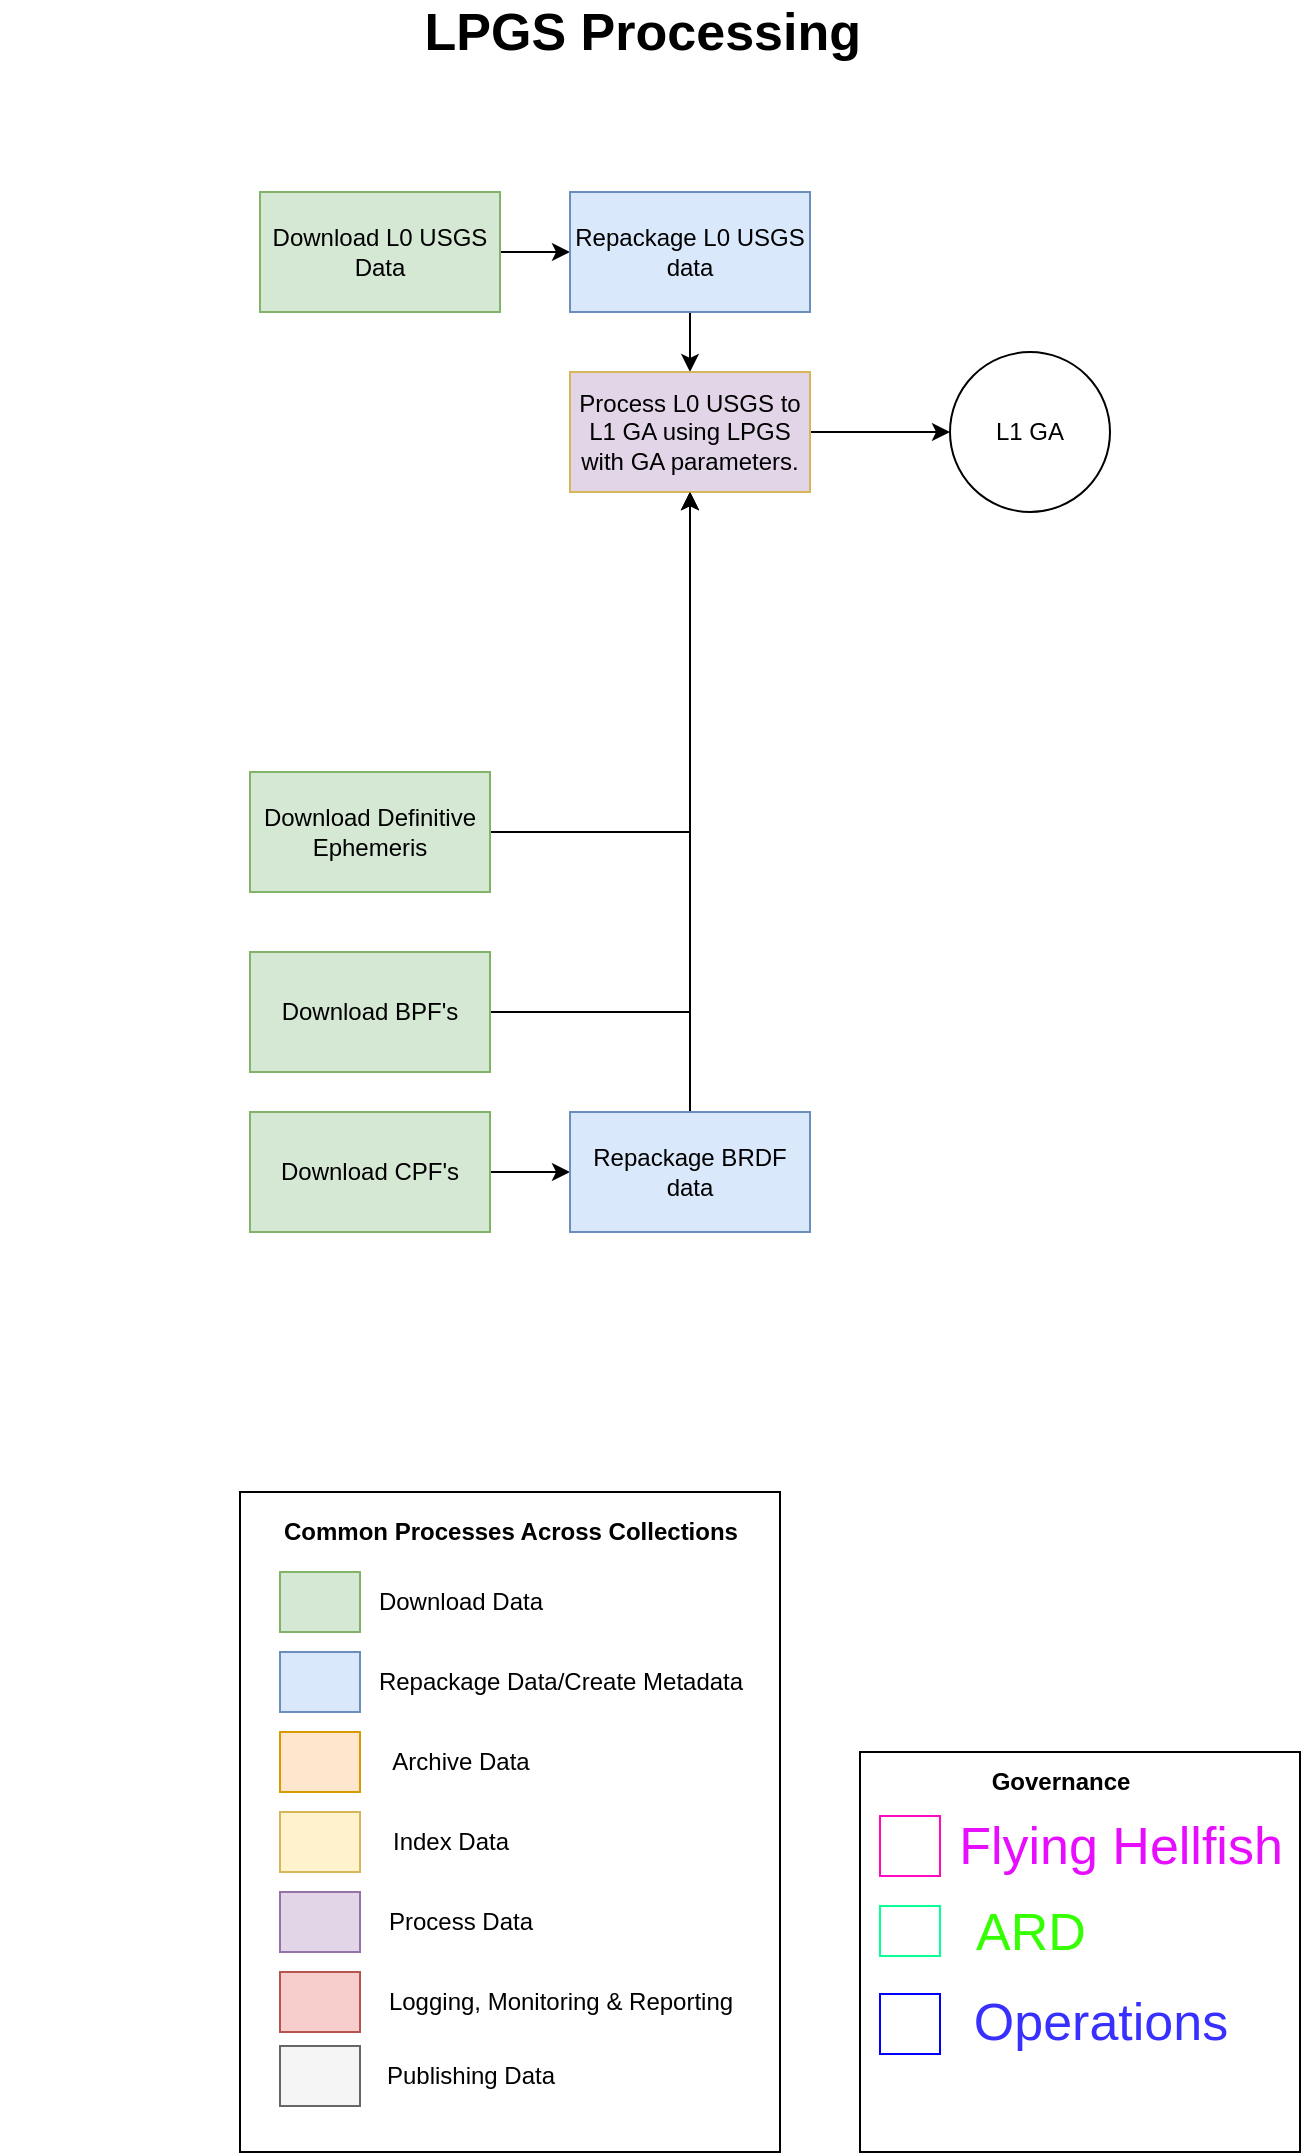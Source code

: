 <mxfile version="13.0.3" type="device"><diagram id="2L8Oo3xiIVleBCv5hXrL" name="Page-1"><mxGraphModel dx="2255" dy="1633" grid="1" gridSize="10" guides="1" tooltips="1" connect="1" arrows="1" fold="1" page="1" pageScale="1" pageWidth="1169" pageHeight="827" math="0" shadow="0"><root><mxCell id="0"/><mxCell id="1" parent="0"/><mxCell id="JFfTzrk-7GzA0J_P_i5j-1" value="LPGS Processing&amp;nbsp;" style="text;html=1;strokeColor=none;fillColor=none;align=center;verticalAlign=middle;whiteSpace=wrap;rounded=0;fontStyle=1;fontSize=26;" parent="1" vertex="1"><mxGeometry x="-80" y="-270" width="650" height="20" as="geometry"/></mxCell><mxCell id="q65h43JyV5oSOTFPGgcb-6" style="edgeStyle=orthogonalEdgeStyle;rounded=0;orthogonalLoop=1;jettySize=auto;html=1;" edge="1" parent="1" source="JFfTzrk-7GzA0J_P_i5j-2" target="JFfTzrk-7GzA0J_P_i5j-110"><mxGeometry relative="1" as="geometry"/></mxCell><mxCell id="JFfTzrk-7GzA0J_P_i5j-2" value="Download BPF's" style="rounded=0;whiteSpace=wrap;html=1;fillColor=#d5e8d4;strokeColor=#82b366;" parent="1" vertex="1"><mxGeometry x="45" y="200" width="120" height="60" as="geometry"/></mxCell><mxCell id="1PRY0U88CtYkUTZWOUMD-20" style="edgeStyle=orthogonalEdgeStyle;rounded=0;orthogonalLoop=1;jettySize=auto;html=1;" parent="1" source="JFfTzrk-7GzA0J_P_i5j-17" target="JFfTzrk-7GzA0J_P_i5j-21" edge="1"><mxGeometry relative="1" as="geometry"/></mxCell><mxCell id="JFfTzrk-7GzA0J_P_i5j-17" value="Download CPF's" style="rounded=0;whiteSpace=wrap;html=1;fillColor=#d5e8d4;strokeColor=#82b366;" parent="1" vertex="1"><mxGeometry x="45" y="280" width="120" height="60" as="geometry"/></mxCell><mxCell id="q65h43JyV5oSOTFPGgcb-2" style="edgeStyle=orthogonalEdgeStyle;rounded=0;orthogonalLoop=1;jettySize=auto;html=1;" edge="1" parent="1" source="JFfTzrk-7GzA0J_P_i5j-21" target="JFfTzrk-7GzA0J_P_i5j-110"><mxGeometry relative="1" as="geometry"/></mxCell><mxCell id="JFfTzrk-7GzA0J_P_i5j-21" value="Repackage BRDF data" style="rounded=0;whiteSpace=wrap;html=1;fillColor=#dae8fc;strokeColor=#6c8ebf;" parent="1" vertex="1"><mxGeometry x="205" y="280" width="120" height="60" as="geometry"/></mxCell><mxCell id="JFfTzrk-7GzA0J_P_i5j-56" value="" style="rounded=0;whiteSpace=wrap;html=1;labelPosition=center;verticalLabelPosition=middle;align=center;verticalAlign=middle;" parent="1" vertex="1"><mxGeometry x="40" y="470" width="270" height="330" as="geometry"/></mxCell><mxCell id="JFfTzrk-7GzA0J_P_i5j-57" value="Common Processes Across Collections" style="text;html=1;align=center;verticalAlign=middle;resizable=0;points=[];autosize=1;fontStyle=1" parent="1" vertex="1"><mxGeometry x="55" y="480" width="240" height="20" as="geometry"/></mxCell><mxCell id="JFfTzrk-7GzA0J_P_i5j-58" value="" style="rounded=0;whiteSpace=wrap;html=1;labelBackgroundColor=none;fillColor=#d5e8d4;strokeColor=#82b366;" parent="1" vertex="1"><mxGeometry x="60" y="510" width="40" height="30" as="geometry"/></mxCell><mxCell id="JFfTzrk-7GzA0J_P_i5j-59" value="Download Data" style="text;html=1;align=center;verticalAlign=middle;resizable=0;points=[];autosize=1;" parent="1" vertex="1"><mxGeometry x="100" y="515" width="100" height="20" as="geometry"/></mxCell><mxCell id="JFfTzrk-7GzA0J_P_i5j-60" value="" style="rounded=0;whiteSpace=wrap;html=1;fillColor=#dae8fc;strokeColor=#6c8ebf;" parent="1" vertex="1"><mxGeometry x="60" y="550" width="40" height="30" as="geometry"/></mxCell><mxCell id="JFfTzrk-7GzA0J_P_i5j-61" value="Repackage Data/Create Metadata" style="text;html=1;align=center;verticalAlign=middle;resizable=0;points=[];autosize=1;" parent="1" vertex="1"><mxGeometry x="100" y="555" width="200" height="20" as="geometry"/></mxCell><mxCell id="JFfTzrk-7GzA0J_P_i5j-62" value="" style="rounded=0;whiteSpace=wrap;html=1;fillColor=#ffe6cc;strokeColor=#d79b00;" parent="1" vertex="1"><mxGeometry x="60" y="590" width="40" height="30" as="geometry"/></mxCell><mxCell id="JFfTzrk-7GzA0J_P_i5j-63" value="Archive Data" style="text;html=1;align=center;verticalAlign=middle;resizable=0;points=[];autosize=1;" parent="1" vertex="1"><mxGeometry x="110" y="595" width="80" height="20" as="geometry"/></mxCell><mxCell id="JFfTzrk-7GzA0J_P_i5j-64" value="" style="rounded=0;whiteSpace=wrap;html=1;fillColor=#fff2cc;strokeColor=#d6b656;" parent="1" vertex="1"><mxGeometry x="60" y="630" width="40" height="30" as="geometry"/></mxCell><mxCell id="JFfTzrk-7GzA0J_P_i5j-65" value="Index Data" style="text;html=1;align=center;verticalAlign=middle;resizable=0;points=[];autosize=1;" parent="1" vertex="1"><mxGeometry x="110" y="635" width="70" height="20" as="geometry"/></mxCell><mxCell id="JFfTzrk-7GzA0J_P_i5j-66" value="" style="rounded=0;whiteSpace=wrap;html=1;fillColor=#e1d5e7;strokeColor=#9673a6;" parent="1" vertex="1"><mxGeometry x="60" y="670" width="40" height="30" as="geometry"/></mxCell><mxCell id="JFfTzrk-7GzA0J_P_i5j-67" value="Process Data" style="text;html=1;align=center;verticalAlign=middle;resizable=0;points=[];autosize=1;" parent="1" vertex="1"><mxGeometry x="105" y="675" width="90" height="20" as="geometry"/></mxCell><mxCell id="JFfTzrk-7GzA0J_P_i5j-68" value="" style="rounded=0;whiteSpace=wrap;html=1;fillColor=#f8cecc;strokeColor=#b85450;" parent="1" vertex="1"><mxGeometry x="60" y="710" width="40" height="30" as="geometry"/></mxCell><mxCell id="JFfTzrk-7GzA0J_P_i5j-69" value="Logging, Monitoring &amp;amp; Reporting" style="text;html=1;align=center;verticalAlign=middle;resizable=0;points=[];autosize=1;" parent="1" vertex="1"><mxGeometry x="105" y="715" width="190" height="20" as="geometry"/></mxCell><mxCell id="JFfTzrk-7GzA0J_P_i5j-70" value="" style="rounded=0;whiteSpace=wrap;html=1;fillColor=#f5f5f5;strokeColor=#666666;fontColor=#333333;" parent="1" vertex="1"><mxGeometry x="60" y="747" width="40" height="30" as="geometry"/></mxCell><mxCell id="JFfTzrk-7GzA0J_P_i5j-71" value="Publishing Data" style="text;html=1;align=center;verticalAlign=middle;resizable=0;points=[];autosize=1;" parent="1" vertex="1"><mxGeometry x="105" y="752" width="100" height="20" as="geometry"/></mxCell><mxCell id="JFfTzrk-7GzA0J_P_i5j-98" value="" style="rounded=0;whiteSpace=wrap;html=1;labelPosition=center;verticalLabelPosition=middle;align=center;verticalAlign=middle;" parent="1" vertex="1"><mxGeometry x="350" y="600" width="220" height="200" as="geometry"/></mxCell><mxCell id="JFfTzrk-7GzA0J_P_i5j-99" value="Governance" style="text;html=1;align=center;verticalAlign=middle;resizable=0;points=[];autosize=1;fontStyle=1" parent="1" vertex="1"><mxGeometry x="410" y="605" width="80" height="20" as="geometry"/></mxCell><mxCell id="JFfTzrk-7GzA0J_P_i5j-100" value="" style="rounded=0;whiteSpace=wrap;html=1;labelBackgroundColor=none;fontSize=26;strokeColor=#FF0ABE;" parent="1" vertex="1"><mxGeometry x="360" y="632" width="30" height="30" as="geometry"/></mxCell><mxCell id="JFfTzrk-7GzA0J_P_i5j-101" value="" style="rounded=0;whiteSpace=wrap;html=1;labelBackgroundColor=none;fontSize=26;strokeColor=#08FF94;" parent="1" vertex="1"><mxGeometry x="360" y="677" width="30" height="25" as="geometry"/></mxCell><mxCell id="JFfTzrk-7GzA0J_P_i5j-102" value="" style="rounded=0;whiteSpace=wrap;html=1;labelBackgroundColor=none;fontSize=26;strokeColor=#0000FF;" parent="1" vertex="1"><mxGeometry x="360" y="721" width="30" height="30" as="geometry"/></mxCell><mxCell id="JFfTzrk-7GzA0J_P_i5j-103" value="&lt;font color=&quot;#e70dff&quot;&gt;Flying Hellfish&lt;br&gt;&lt;/font&gt;" style="text;html=1;align=center;verticalAlign=middle;resizable=0;points=[];autosize=1;fontSize=26;fontStyle=0;fontColor=#35FF03;" parent="1" vertex="1"><mxGeometry x="390" y="627" width="180" height="40" as="geometry"/></mxCell><mxCell id="JFfTzrk-7GzA0J_P_i5j-104" value="&lt;font color=&quot;#3730ff&quot;&gt;Operations&lt;/font&gt;" style="text;html=1;align=center;verticalAlign=middle;resizable=0;points=[];autosize=1;fontSize=26;fontStyle=0" parent="1" vertex="1"><mxGeometry x="400" y="715" width="140" height="40" as="geometry"/></mxCell><mxCell id="JFfTzrk-7GzA0J_P_i5j-105" value="&lt;font&gt;ARD&lt;/font&gt;" style="text;html=1;align=center;verticalAlign=middle;resizable=0;points=[];autosize=1;fontSize=26;fontStyle=0;fontColor=#35FF03;" parent="1" vertex="1"><mxGeometry x="400" y="670" width="70" height="40" as="geometry"/></mxCell><mxCell id="q65h43JyV5oSOTFPGgcb-10" style="edgeStyle=orthogonalEdgeStyle;rounded=0;orthogonalLoop=1;jettySize=auto;html=1;" edge="1" parent="1" source="JFfTzrk-7GzA0J_P_i5j-106" target="JFfTzrk-7GzA0J_P_i5j-108"><mxGeometry relative="1" as="geometry"/></mxCell><mxCell id="JFfTzrk-7GzA0J_P_i5j-106" value="Download L0 USGS Data" style="rounded=0;whiteSpace=wrap;html=1;fillColor=#d5e8d4;strokeColor=#82b366;" parent="1" vertex="1"><mxGeometry x="50" y="-180" width="120" height="60" as="geometry"/></mxCell><mxCell id="1PRY0U88CtYkUTZWOUMD-27" style="edgeStyle=orthogonalEdgeStyle;rounded=0;orthogonalLoop=1;jettySize=auto;html=1;" parent="1" source="JFfTzrk-7GzA0J_P_i5j-108" target="JFfTzrk-7GzA0J_P_i5j-110" edge="1"><mxGeometry relative="1" as="geometry"/></mxCell><mxCell id="JFfTzrk-7GzA0J_P_i5j-108" value="Repackage L0 USGS data" style="rounded=0;whiteSpace=wrap;html=1;fillColor=#dae8fc;strokeColor=#6c8ebf;" parent="1" vertex="1"><mxGeometry x="205" y="-180" width="120" height="60" as="geometry"/></mxCell><mxCell id="q65h43JyV5oSOTFPGgcb-3" style="edgeStyle=orthogonalEdgeStyle;rounded=0;orthogonalLoop=1;jettySize=auto;html=1;" edge="1" parent="1" source="JFfTzrk-7GzA0J_P_i5j-110" target="q65h43JyV5oSOTFPGgcb-1"><mxGeometry relative="1" as="geometry"/></mxCell><mxCell id="JFfTzrk-7GzA0J_P_i5j-110" value="&lt;span id=&quot;docs-internal-guid-3314e49b-7fff-0ffe-2a96-ce71aa8f381f&quot;&gt;&lt;span style=&quot;background-color: transparent ; vertical-align: baseline&quot;&gt;&lt;font style=&quot;font-size: 12px&quot;&gt;Process L0 USGS to L1 GA using LPGS with GA parameters.&lt;/font&gt;&lt;/span&gt;&lt;/span&gt;" style="rounded=0;whiteSpace=wrap;html=1;fillColor=#e1d5e7;strokeColor=#d6b656;" parent="1" vertex="1"><mxGeometry x="205" y="-90" width="120" height="60" as="geometry"/></mxCell><mxCell id="q65h43JyV5oSOTFPGgcb-7" style="edgeStyle=orthogonalEdgeStyle;rounded=0;orthogonalLoop=1;jettySize=auto;html=1;" edge="1" parent="1" source="1PRY0U88CtYkUTZWOUMD-8" target="JFfTzrk-7GzA0J_P_i5j-110"><mxGeometry relative="1" as="geometry"/></mxCell><mxCell id="1PRY0U88CtYkUTZWOUMD-8" value="Download Definitive Ephemeris" style="rounded=0;whiteSpace=wrap;html=1;fillColor=#d5e8d4;strokeColor=#82b366;" parent="1" vertex="1"><mxGeometry x="45" y="110" width="120" height="60" as="geometry"/></mxCell><mxCell id="q65h43JyV5oSOTFPGgcb-1" value="L1 GA" style="ellipse;whiteSpace=wrap;html=1;aspect=fixed;" vertex="1" parent="1"><mxGeometry x="395" y="-100" width="80" height="80" as="geometry"/></mxCell></root></mxGraphModel></diagram></mxfile>